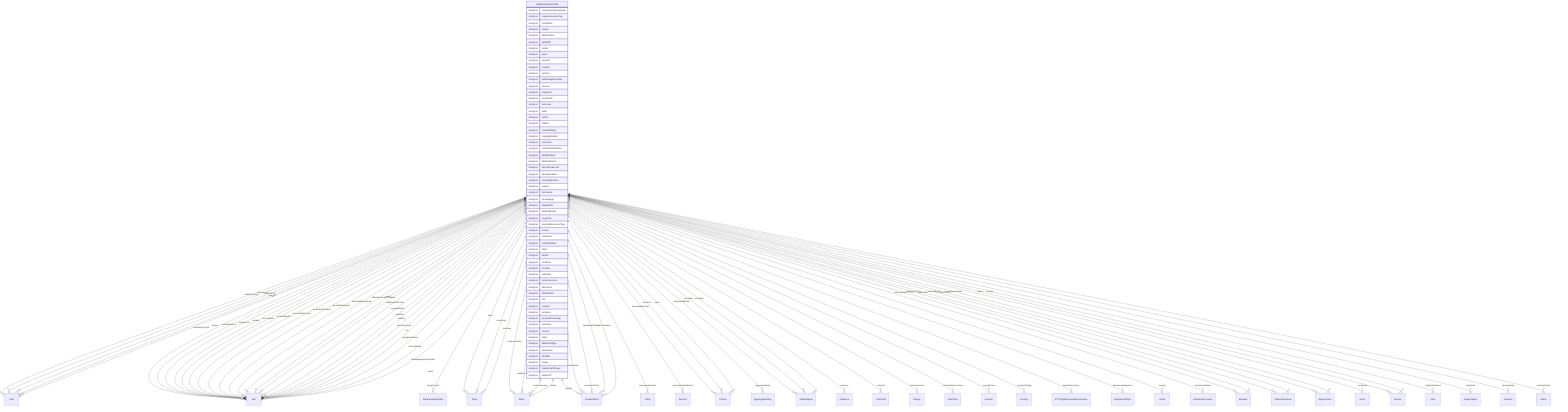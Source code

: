 erDiagram
SoftwareSourceCode {
    stringList programmingLanguage  
    stringList acquireLicensePage  
    stringList contributor  
    stringList creator  
    stringList dateCreated  
    stringList editEIDR  
    stringList funder  
    stringList genre  
    stringList isPartOf  
    stringList material  
    stringList position  
    stringList publishingPrinciples  
    stringList sponsor  
    stringList usageInfo  
    stringList archivedAt  
    stringList assesses  
    stringList audio  
    stringList author  
    stringList citation  
    stringList contentRating  
    stringList copyrightHolder  
    stringList correction  
    stringList creativeWorkStatus  
    stringList dateModified  
    stringList datePublished  
    stringList educationalLevel  
    stringList educationalUse  
    stringList encodingFormat  
    stringList expires  
    stringList fileFormat  
    stringList inLanguage  
    stringList isBasedOn  
    stringList isBasedOnUrl  
    stringList keywords  
    stringList learningResourceType  
    stringList license  
    stringList maintainer  
    stringList materialExtent  
    stringList offers  
    stringList pattern  
    stringList producer  
    stringList provider  
    stringList publisher  
    stringList schemaVersion  
    stringList sdLicense  
    stringList sdPublisher  
    stringList size  
    stringList teaches  
    stringList temporal  
    stringList temporalCoverage  
    stringList translator  
    stringList version  
    stringList video  
    stringList additionalType  
    stringList description  
    stringList identifier  
    stringList image  
    stringList mainEntityOfPage  
    stringList subjectOf  
}

SoftwareSourceCode ||--}o URL : "codeRepository"
SoftwareSourceCode ||--}o Text : "codeSampleType"
SoftwareSourceCode ||--}o Text : "runtime"
SoftwareSourceCode ||--}o Text : "runtimePlatform"
SoftwareSourceCode ||--}o Text : "sampleType"
SoftwareSourceCode ||--}o SoftwareApplication : "targetProduct"
SoftwareSourceCode ||--}o Thing : "about"
SoftwareSourceCode ||--}o Place : "contentLocation"
SoftwareSourceCode ||--}o CreativeWork : "hasPart"
SoftwareSourceCode ||--}o Claim : "interpretedAsClaim"
SoftwareSourceCode ||--}o Thing : "mainEntity"
SoftwareSourceCode ||--}o Place : "spatialCoverage"
SoftwareSourceCode ||--}o CreativeWork : "workExample"
SoftwareSourceCode ||--}o Text : "abstract"
SoftwareSourceCode ||--}o Text : "accessMode"
SoftwareSourceCode ||--}o ItemList : "accessModeSufficient"
SoftwareSourceCode ||--}o Text : "accessibilityAPI"
SoftwareSourceCode ||--}o Text : "accessibilityControl"
SoftwareSourceCode ||--}o Text : "accessibilityFeature"
SoftwareSourceCode ||--}o Text : "accessibilityHazard"
SoftwareSourceCode ||--}o Text : "accessibilitySummary"
SoftwareSourceCode ||--}o Person : "accountablePerson"
SoftwareSourceCode ||--}o AggregateRating : "aggregateRating"
SoftwareSourceCode ||--}o Text : "alternativeHeadline"
SoftwareSourceCode ||--}o MediaObject : "associatedMedia"
SoftwareSourceCode ||--}o Audience : "audience"
SoftwareSourceCode ||--}o Text : "award"
SoftwareSourceCode ||--}o Text : "awards"
SoftwareSourceCode ||--}o Person : "character"
SoftwareSourceCode ||--}o Comment : "comment"
SoftwareSourceCode ||--}o Integer : "commentCount"
SoftwareSourceCode ||--}o Text : "conditionsOfAccess"
SoftwareSourceCode ||--}o DateTime : "contentReferenceTime"
SoftwareSourceCode ||--}o Text : "copyrightNotice"
SoftwareSourceCode ||--}o Number : "copyrightYear"
SoftwareSourceCode ||--}o Country : "countryOfOrigin"
SoftwareSourceCode ||--}o Text : "creditText"
SoftwareSourceCode ||--}o IPTCDigitalSourceEnumeration : "digitalSourceType"
SoftwareSourceCode ||--}o URL : "discussionUrl"
SoftwareSourceCode ||--}o Person : "editor"
SoftwareSourceCode ||--}o AlignmentObject : "educationalAlignment"
SoftwareSourceCode ||--}o MediaObject : "encoding"
SoftwareSourceCode ||--}o MediaObject : "encodings"
SoftwareSourceCode ||--}o CreativeWork : "exampleOfWork"
SoftwareSourceCode ||--}o Grant : "funding"
SoftwareSourceCode ||--}o Text : "headline"
SoftwareSourceCode ||--}o InteractionCounter : "interactionStatistic"
SoftwareSourceCode ||--}o Text : "interactivityType"
SoftwareSourceCode ||--}o Boolean : "isAccessibleForFree"
SoftwareSourceCode ||--}o Boolean : "isFamilyFriendly"
SoftwareSourceCode ||--}o Place : "locationCreated"
SoftwareSourceCode ||--}o Thing : "mentions"
SoftwareSourceCode ||--}o PublicationEvent : "publication"
SoftwareSourceCode ||--}o Organization : "publisherImprint"
SoftwareSourceCode ||--}o Event : "recordedAt"
SoftwareSourceCode ||--}o PublicationEvent : "releasedEvent"
SoftwareSourceCode ||--}o Review : "review"
SoftwareSourceCode ||--}o Review : "reviews"
SoftwareSourceCode ||--}o Date : "sdDatePublished"
SoftwareSourceCode ||--}o Organization : "sourceOrganization"
SoftwareSourceCode ||--}o Place : "spatial"
SoftwareSourceCode ||--}o Text : "text"
SoftwareSourceCode ||--}o ImageObject : "thumbnail"
SoftwareSourceCode ||--}o URL : "thumbnailUrl"
SoftwareSourceCode ||--}o Duration : "timeRequired"
SoftwareSourceCode ||--}o CreativeWork : "translationOfWork"
SoftwareSourceCode ||--}o Text : "typicalAgeRange"
SoftwareSourceCode ||--}o CreativeWork : "workTranslation"
SoftwareSourceCode ||--}o Text : "alternateName"
SoftwareSourceCode ||--}o Text : "disambiguatingDescription"
SoftwareSourceCode ||--}o Text : "name"
SoftwareSourceCode ||--}o URL : "sameAs"
SoftwareSourceCode ||--}o Action : "potentialAction"
SoftwareSourceCode ||--}o URL : "url"